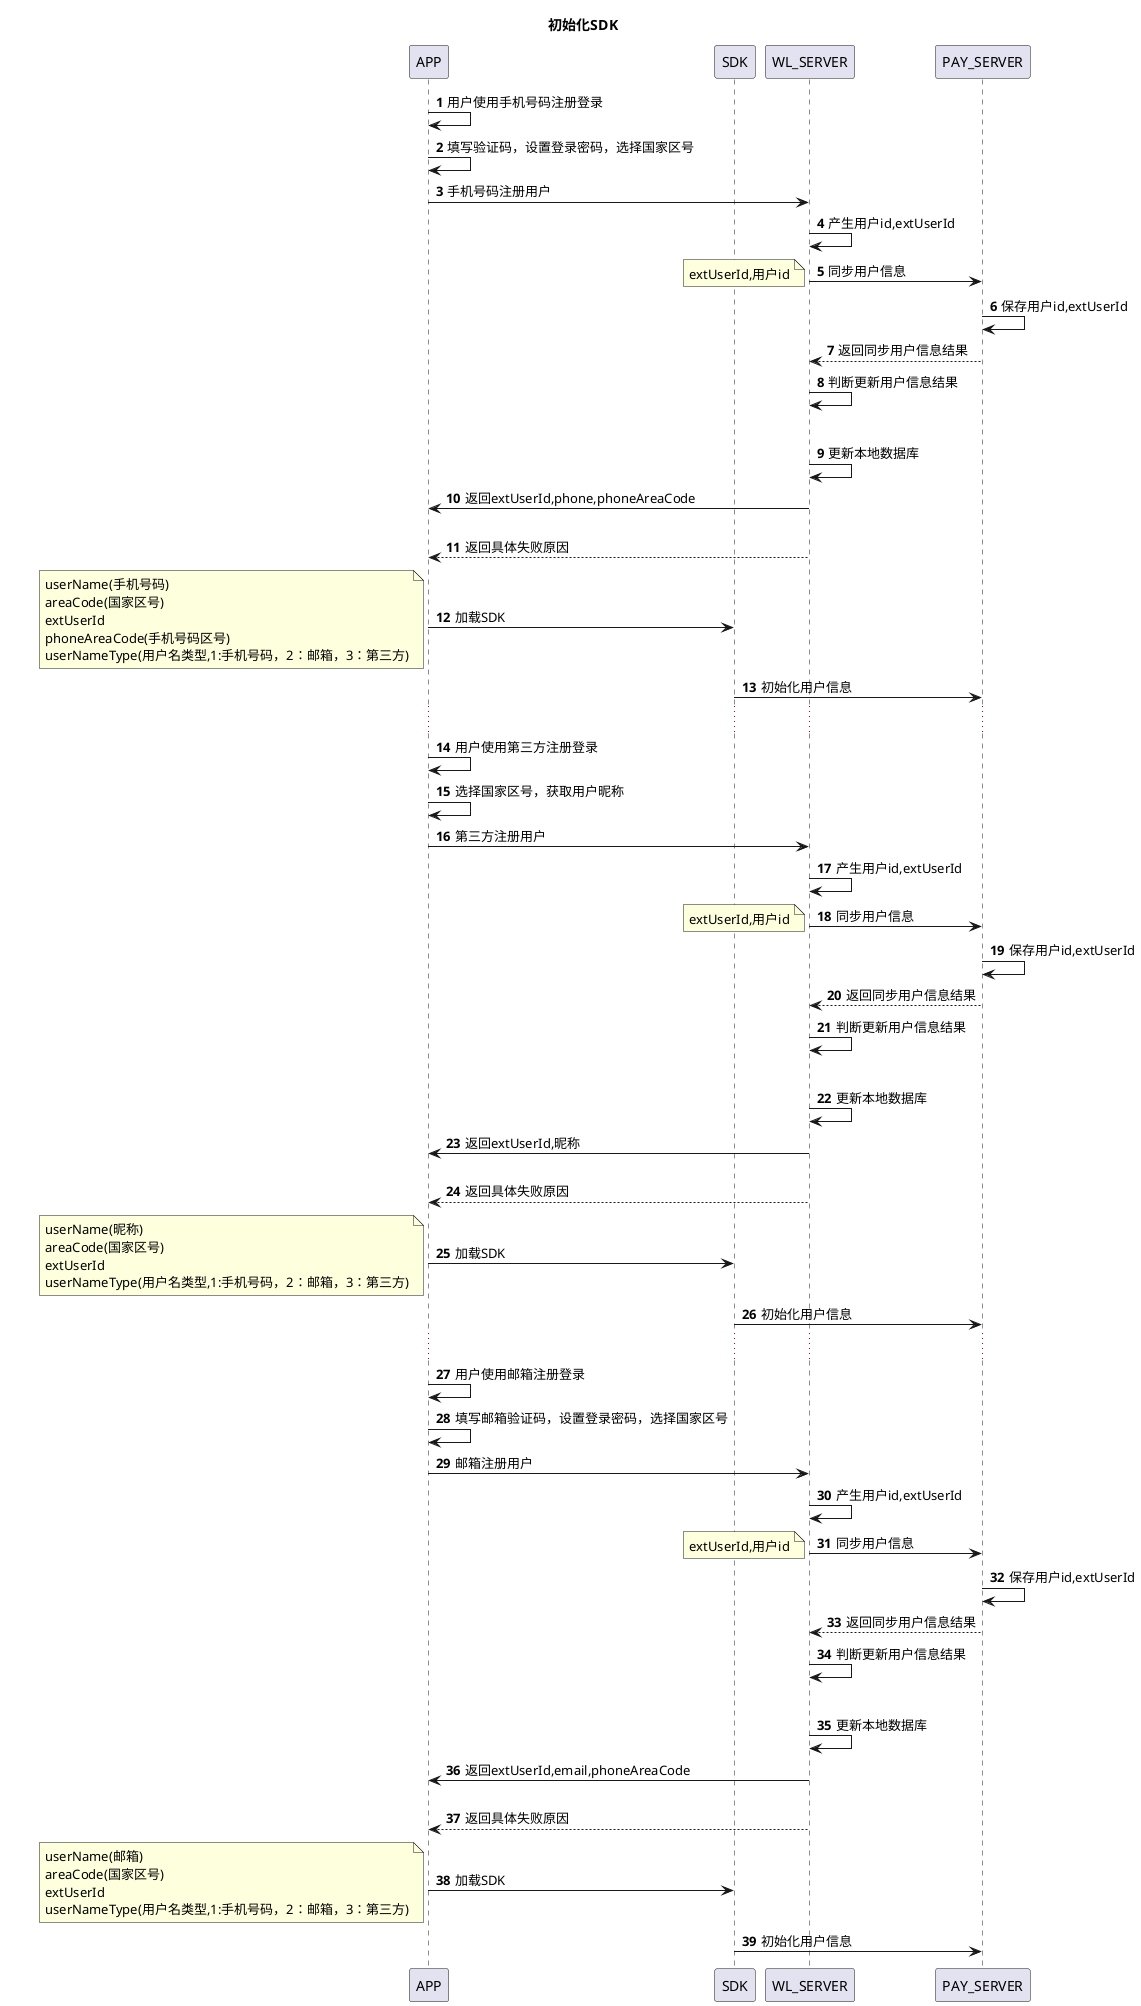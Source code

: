 @startuml
title:初始化SDK
autonumber
participant APP
participant SDK
participant WL_SERVER
participant PAY_SERVER
APP->APP:用户使用手机号码注册登录
APP->APP:填写验证码，设置登录密码，选择国家区号
APP->WL_SERVER:手机号码注册用户
WL_SERVER->WL_SERVER:产生用户id,extUserId
WL_SERVER->PAY_SERVER:同步用户信息
note left:extUserId,用户id
PAY_SERVER->PAY_SERVER:保存用户id,extUserId
PAY_SERVER-->WL_SERVER:返回同步用户信息结果
WL_SERVER->WL_SERVER:判断更新用户信息结果
alt 更新成功
WL_SERVER->WL_SERVER:更新本地数据库
WL_SERVER->APP:返回extUserId,phone,phoneAreaCode
else 更新失败
WL_SERVER-->APP:返回具体失败原因
APP->SDK:加载SDK
note left : userName(手机号码)\nareaCode(国家区号)\nextUserId\nphoneAreaCode(手机号码区号)\nuserNameType(用户名类型,1:手机号码，2：邮箱，3：第三方)
SDK->PAY_SERVER:初始化用户信息
...
APP->APP:用户使用第三方注册登录
APP->APP:选择国家区号，获取用户昵称
APP->WL_SERVER:第三方注册用户
WL_SERVER->WL_SERVER:产生用户id,extUserId
WL_SERVER->PAY_SERVER:同步用户信息
note left:extUserId,用户id
PAY_SERVER->PAY_SERVER:保存用户id,extUserId
PAY_SERVER-->WL_SERVER:返回同步用户信息结果
WL_SERVER->WL_SERVER:判断更新用户信息结果
alt 更新成功
WL_SERVER->WL_SERVER:更新本地数据库
WL_SERVER->APP:返回extUserId,昵称
else 更新失败
WL_SERVER-->APP:返回具体失败原因
APP->SDK:加载SDK
note left : userName(昵称)\nareaCode(国家区号)\nextUserId\nuserNameType(用户名类型,1:手机号码，2：邮箱，3：第三方)
SDK->PAY_SERVER:初始化用户信息
...
APP->APP:用户使用邮箱注册登录
APP->APP:填写邮箱验证码，设置登录密码，选择国家区号
APP->WL_SERVER:邮箱注册用户
WL_SERVER->WL_SERVER:产生用户id,extUserId
WL_SERVER->PAY_SERVER:同步用户信息
note left:extUserId,用户id
PAY_SERVER->PAY_SERVER:保存用户id,extUserId
PAY_SERVER-->WL_SERVER:返回同步用户信息结果
WL_SERVER->WL_SERVER:判断更新用户信息结果
alt 更新成功
WL_SERVER->WL_SERVER:更新本地数据库
WL_SERVER->APP:返回extUserId,email,phoneAreaCode
else 更新失败
WL_SERVER-->APP:返回具体失败原因
APP->SDK:加载SDK
note left : userName(邮箱)\nareaCode(国家区号)\nextUserId\nuserNameType(用户名类型,1:手机号码，2：邮箱，3：第三方)
SDK->PAY_SERVER:初始化用户信息
@enduml